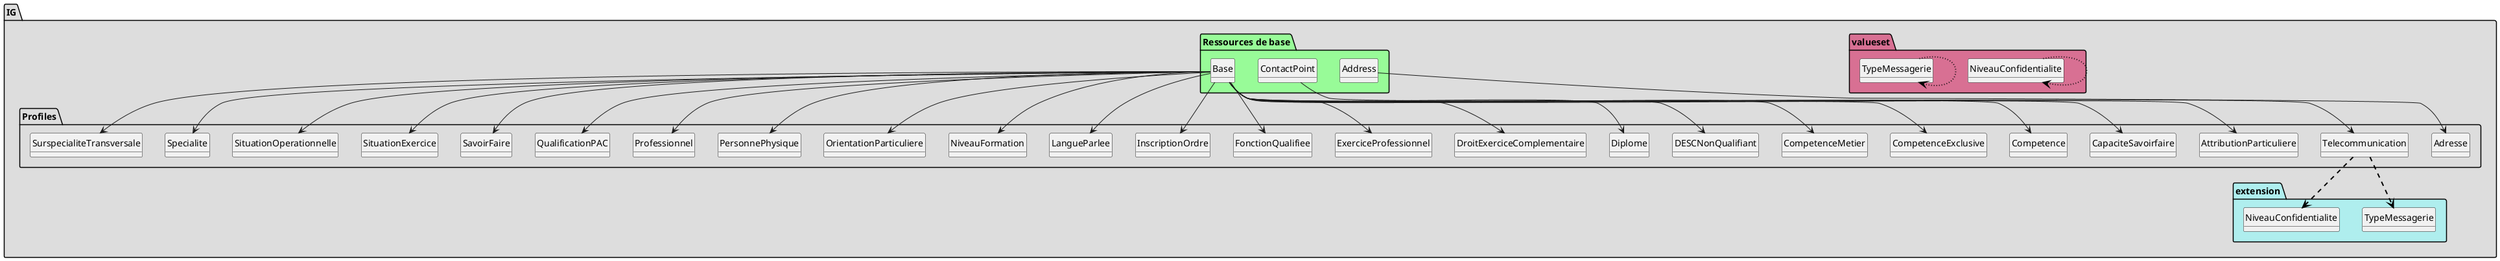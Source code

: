 @startuml
set namespaceSeparator ?
hide circle
hide class fields

package IG #DDDDDD{

     package Profiles #DDDDDD{

        class Adresse{

             Address.use => [None..None]
             Address.city => [None..None]
             Address.state => [None..None]
             Address.postalCode => [None..None]
             Address.country => [None..None]
        } 

        class Telecommunication{

             ContactPoint.extension:TypeMessagerie => <&plus>[0..1]
             ContactPoint.extension:NiveauConfidentialite => <&plus>[0..1]
             ContactPoint.system => [None..None]
             ContactPoint.value => [None..None]
             ContactPoint.use => [None..None]
        } 

        class AttributionParticuliere{

             AttributionParticuliere => [0..*]
             AttributionParticuliere.attributionParticuliere => [0..1]
             AttributionParticuliere.dateDebutReconnaissance => [0..1]
             AttributionParticuliere.dateAbandon => [0..1]
        } 

        class CapaciteSavoirfaire{

             CapaciteSavoirfaire => [0..*]
             CapaciteSavoirfaire.capaciteSavoirFaire => [0..1]
        } 

        class Competence{

             Competence => [0..*]
             Competence.competence => [0..1]
        } 

        class CompetenceExclusive{

             CompetenceExclusive => [0..*]
             CompetenceExclusive.competenceExclusive => [0..1]
        } 

        class CompetenceMetier{

             CompetenceMetier => [0..*]
             CompetenceMetier.competenceMetier => [0..1]
        } 

        class DESCNonQualifiant{

             DESCNonQualifiant => [0..*]
             DESCNonQualifiant.DESCNonQualifiant => [0..1]
        } 

        class Diplome{

             Diplome => [0..*]
             Diplome.typeDiplome => [0..1]
             Diplome.lieuFormation => [0..1]
             Diplome.dateDiplome => [0..1]
             Diplome.numeroDiplome => [0..1]
        } 

        class DroitExerciceComplementaire{

             DroitExerciceComplementaire => [0..*]
             DroitExerciceComplementaire.droitExerciceComplementaire => [0..1]
        } 

        class ExerciceProfessionnel{

             ExerciceProfessionnel => [0..*]
             ExerciceProfessionnel.civiliteExercice => [0..1]
             ExerciceProfessionnel.nomExercice => [0..1]
             ExerciceProfessionnel.prenomExercice => [0..1]
             ExerciceProfessionnel.profession => [0..1]
             ExerciceProfessionnel.typeProfession => [0..1]
             ExerciceProfessionnel.categorieProfessionnelle => [0..1]
             ExerciceProfessionnel.dateEffetExercice => [0..1]
             ExerciceProfessionnel.dateFinEffetExercice => [0..1]
             ExerciceProfessionnel.departementPremierReferencementAE => [0..1]
             ExerciceProfessionnel.boiteLettresMSS => [0..*]
        } 

        class FonctionQualifiee{

             FonctionQualifiee => [0..*]
             FonctionQualifiee.fonctionQualifiee => [0..1]
        } 

        class InscriptionOrdre{

             InscriptionOrdre => [0..*]
             InscriptionOrdre.ordre => [0..1]
             InscriptionOrdre.dateDebutInscription => [0..1]
             InscriptionOrdre.dateRadiation => [0..1]
             InscriptionOrdre.statutInscription => [0..1]
             InscriptionOrdre.conseilDepartemental => [0..1]
        } 

        class LangueParlee{

             LangueParlee => [0..*]
             LangueParlee.langueParlee => [0..1]
             LangueParlee.dateFin => [0..1]
        } 

        class NiveauFormation{

             NiveauFormation => [0..*]
             NiveauFormation.diplome => [0..1]
             NiveauFormation.natureCycleFormation => [0..1]
             NiveauFormation.niveauFormationAcquis => [0..1]
             NiveauFormation.anneeUniversitaire => [0..1]
             NiveauFormation.dateFin => [0..1]
        } 

        class OrientationParticuliere{

             OrientationParticuliere => [0..*]
             OrientationParticuliere.orientationParticuliere => [0..1]
        } 

        class PersonnePhysique{

             PersonnePhysique => [0..*]
             PersonnePhysique.civilite => [0..1]
             PersonnePhysique.nomFamille => [0..1]
             PersonnePhysique.nomUsage => [0..1]
             PersonnePhysique.prenom => [0..*]
             PersonnePhysique.prenomUsuel => [0..1]
             PersonnePhysique.pseudonyme => [0..1]
             PersonnePhysique.surnom => [0..1]
             PersonnePhysique.sexeAdministratif => [0..1]
             PersonnePhysique.sexe => [0..1]
             PersonnePhysique.langueParlee => [0..*]
             PersonnePhysique.situationFamiliale => [0..1]
             PersonnePhysique.dateNaissance => [0..1]
             PersonnePhysique.dateDeces => [0..1]
             PersonnePhysique.communeNaissance => [0..1]
             PersonnePhysique.departementNaissance => [0..1]
             PersonnePhysique.paysNaissance => [0..1]
             PersonnePhysique.lieuNaissance => [0..1]
             PersonnePhysique.statutEtatCivil => [0..1]
             PersonnePhysique.dateStatutEtatCivil => [0..1]
             PersonnePhysique.dateAcquisitionNatFR => [0..1]
             PersonnePhysique.paysNationalite => [0..1]
             PersonnePhysique.paysResidence => [0..1]
             PersonnePhysique.professionCategorieSocioProfessionnelle => [0..1]
             PersonnePhysique.causeMortalite => [0..1]
             PersonnePhysique.tailleCorporelle => [0..1]
             PersonnePhysique.poidsCorporel => [0..1]
             PersonnePhysique.surfaceCorporelle => [0..1]
             PersonnePhysique.indiceMasseCorporelle => [0..1]
        } 

        class Professionnel{

             Professionnel => [0..*]
             Professionnel.idPP => [0..1]
             Professionnel.typeIdNat-PP => [0..1]
             Professionnel.idNat-PS => [0..1]
             Professionnel.personne => [0..1]
             Professionnel.diplomeObtenu => [0..*]
             Professionnel.adresseCorrespondance => [0..*]
             Professionnel.telecommunication => [0..*]
             Professionnel.boiteLettresMSS => [0..*]
        } 

        class QualificationPAC{

             QualificationPAC => [0..*]
             QualificationPAC.qualificationPAC => [0..1]
        } 

        class SavoirFaire{

             SavoirFaire => [0..*]
             SavoirFaire.typeSavoirFaire => [0..1]
             SavoirFaire.dateReconnaissance => [0..1]
             SavoirFaire.dateAbandon => [0..1]
        } 

        class SituationExercice{

             SituationExercice => [0..*]
             SituationExercice.role => [0..1]
             SituationExercice.typeRole => [0..1]
             SituationExercice.modeExercice => [0..1]
             SituationExercice.numeroAM => [0..1]
             SituationExercice.dateDebutActivite => [0..1]
             SituationExercice.dateFinActivite => [0..1]
             SituationExercice.genreActivite => [0..1]
             SituationExercice.motifFinActivite => [0..1]
             SituationExercice.statutHospitalier => [0..1]
             SituationExercice.sectionOrdrePharmacien => [0..1]
             SituationExercice.sousSectionOrdrePharmacien => [0..1]
             SituationExercice.typeActiviteLiberale => [0..1]
             SituationExercice.statutPS-SSA => [0..1]
             SituationExercice.telecommunication => [0..*]
             SituationExercice.adresseSE => [0..*]
             SituationExercice.boiteLettresMSS => [0..*]
        } 

        class SituationOperationnelle{

             SituationOperationnelle => [0..*]
             SituationOperationnelle.identifiantSituationOperationnelle => [0..1]
             SituationOperationnelle.modeExerciceOffre => [0..1]
             SituationOperationnelle.competenceSpecifique => [0..*]
             SituationOperationnelle.precisionHoraire => [0..1]
             SituationOperationnelle.secteurConventionnement => [0..1]
             SituationOperationnelle.optionContratAccesAuxSoins => [0..1]
             SituationOperationnelle.carteVitaleAcceptee => [0..1]
             SituationOperationnelle.telecommunication => [0..1]
        } 

        class Specialite{

             Specialite => [0..*]
             Specialite.specialite => [0..1]
        } 

        class SurspecialiteTransversale{

             SurspecialiteTransversale => [0..*]
             SurspecialiteTransversale.surspecialiteTransversale => [0..1]
         }

     }
     package extension #paleturquoise {

     Telecommunication -[#black,dashed,thickness=2]-> TypeMessagerie
     Telecommunication -[#black,dashed,thickness=2]-> NiveauConfidentialite

        class NiveauConfidentialite{

          Extension.extension => [None..0]
          Extension.url => [None..None]
          Extension.value[x] => [None..None]
        } 
        class TypeMessagerie{

          Extension.extension => [None..0]
          Extension.url => [None..None]
          Extension.value[x] => [None..None]
         }
     }
     package valueset #PaleVioletRed{

        class NiveauConfidentialite  

     NiveauConfidentialite -[#black,dotted,thickness=2]-> NiveauConfidentialite

        class TypeMessagerie  

     TypeMessagerie -[#black,dotted,thickness=2]-> TypeMessagerie
       }

package "Ressources de base" #palegreen {

 class "Address" as  classdd7bf230fde8d4836917806aff6a6b27 

    classdd7bf230fde8d4836917806aff6a6b27 --> Adresse

 class "ContactPoint" as  class1a8de90955ed09d082aa583fa10a342e 

    class1a8de90955ed09d082aa583fa10a342e --> Telecommunication

 class "Base" as  class095a1b43effec73955e31e790438de49 

    class095a1b43effec73955e31e790438de49 --> AttributionParticuliere

 class "Base" as  class095a1b43effec73955e31e790438de49 

    class095a1b43effec73955e31e790438de49 --> CapaciteSavoirfaire

 class "Base" as  class095a1b43effec73955e31e790438de49 

    class095a1b43effec73955e31e790438de49 --> Competence

 class "Base" as  class095a1b43effec73955e31e790438de49 

    class095a1b43effec73955e31e790438de49 --> CompetenceExclusive

 class "Base" as  class095a1b43effec73955e31e790438de49 

    class095a1b43effec73955e31e790438de49 --> CompetenceMetier

 class "Base" as  class095a1b43effec73955e31e790438de49 

    class095a1b43effec73955e31e790438de49 --> DESCNonQualifiant

 class "Base" as  class095a1b43effec73955e31e790438de49 

    class095a1b43effec73955e31e790438de49 --> Diplome

 class "Base" as  class095a1b43effec73955e31e790438de49 

    class095a1b43effec73955e31e790438de49 --> DroitExerciceComplementaire

 class "Base" as  class095a1b43effec73955e31e790438de49 

    class095a1b43effec73955e31e790438de49 --> ExerciceProfessionnel

 class "Base" as  class095a1b43effec73955e31e790438de49 

    class095a1b43effec73955e31e790438de49 --> FonctionQualifiee

 class "Base" as  class095a1b43effec73955e31e790438de49 

    class095a1b43effec73955e31e790438de49 --> InscriptionOrdre

 class "Base" as  class095a1b43effec73955e31e790438de49 

    class095a1b43effec73955e31e790438de49 --> LangueParlee

 class "Base" as  class095a1b43effec73955e31e790438de49 

    class095a1b43effec73955e31e790438de49 --> NiveauFormation

 class "Base" as  class095a1b43effec73955e31e790438de49 

    class095a1b43effec73955e31e790438de49 --> OrientationParticuliere

 class "Base" as  class095a1b43effec73955e31e790438de49 

    class095a1b43effec73955e31e790438de49 --> PersonnePhysique

 class "Base" as  class095a1b43effec73955e31e790438de49 

    class095a1b43effec73955e31e790438de49 --> Professionnel

 class "Base" as  class095a1b43effec73955e31e790438de49 

    class095a1b43effec73955e31e790438de49 --> QualificationPAC

 class "Base" as  class095a1b43effec73955e31e790438de49 

    class095a1b43effec73955e31e790438de49 --> SavoirFaire

 class "Base" as  class095a1b43effec73955e31e790438de49 

    class095a1b43effec73955e31e790438de49 --> SituationExercice

 class "Base" as  class095a1b43effec73955e31e790438de49 

    class095a1b43effec73955e31e790438de49 --> SituationOperationnelle

 class "Base" as  class095a1b43effec73955e31e790438de49 

    class095a1b43effec73955e31e790438de49 --> Specialite

 class "Base" as  class095a1b43effec73955e31e790438de49 

    class095a1b43effec73955e31e790438de49 --> SurspecialiteTransversale
}
@enduml